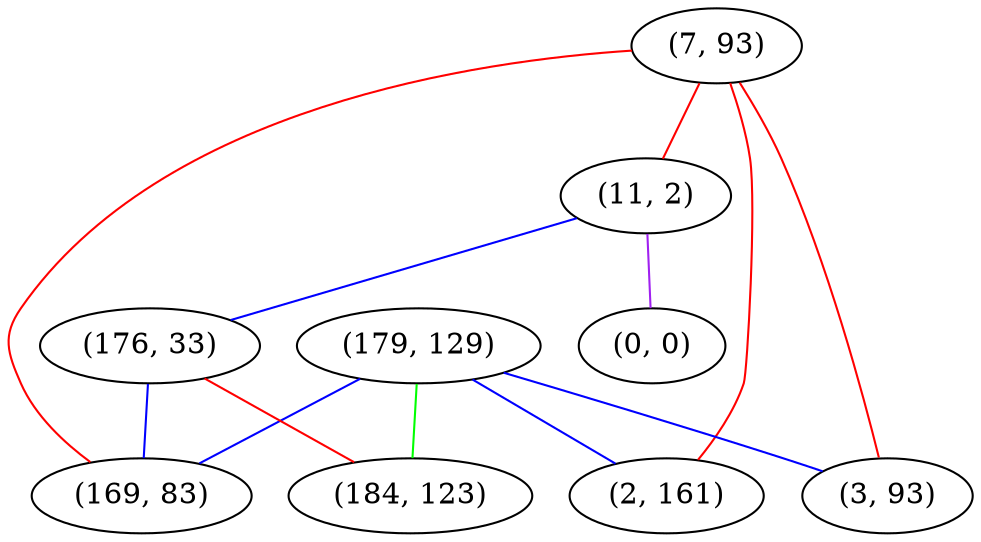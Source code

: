 graph "" {
"(7, 93)";
"(179, 129)";
"(11, 2)";
"(2, 161)";
"(176, 33)";
"(0, 0)";
"(3, 93)";
"(169, 83)";
"(184, 123)";
"(7, 93)" -- "(11, 2)"  [color=red, key=0, weight=1];
"(7, 93)" -- "(169, 83)"  [color=red, key=0, weight=1];
"(7, 93)" -- "(2, 161)"  [color=red, key=0, weight=1];
"(7, 93)" -- "(3, 93)"  [color=red, key=0, weight=1];
"(179, 129)" -- "(184, 123)"  [color=green, key=0, weight=2];
"(179, 129)" -- "(169, 83)"  [color=blue, key=0, weight=3];
"(179, 129)" -- "(2, 161)"  [color=blue, key=0, weight=3];
"(179, 129)" -- "(3, 93)"  [color=blue, key=0, weight=3];
"(11, 2)" -- "(176, 33)"  [color=blue, key=0, weight=3];
"(11, 2)" -- "(0, 0)"  [color=purple, key=0, weight=4];
"(176, 33)" -- "(184, 123)"  [color=red, key=0, weight=1];
"(176, 33)" -- "(169, 83)"  [color=blue, key=0, weight=3];
}
